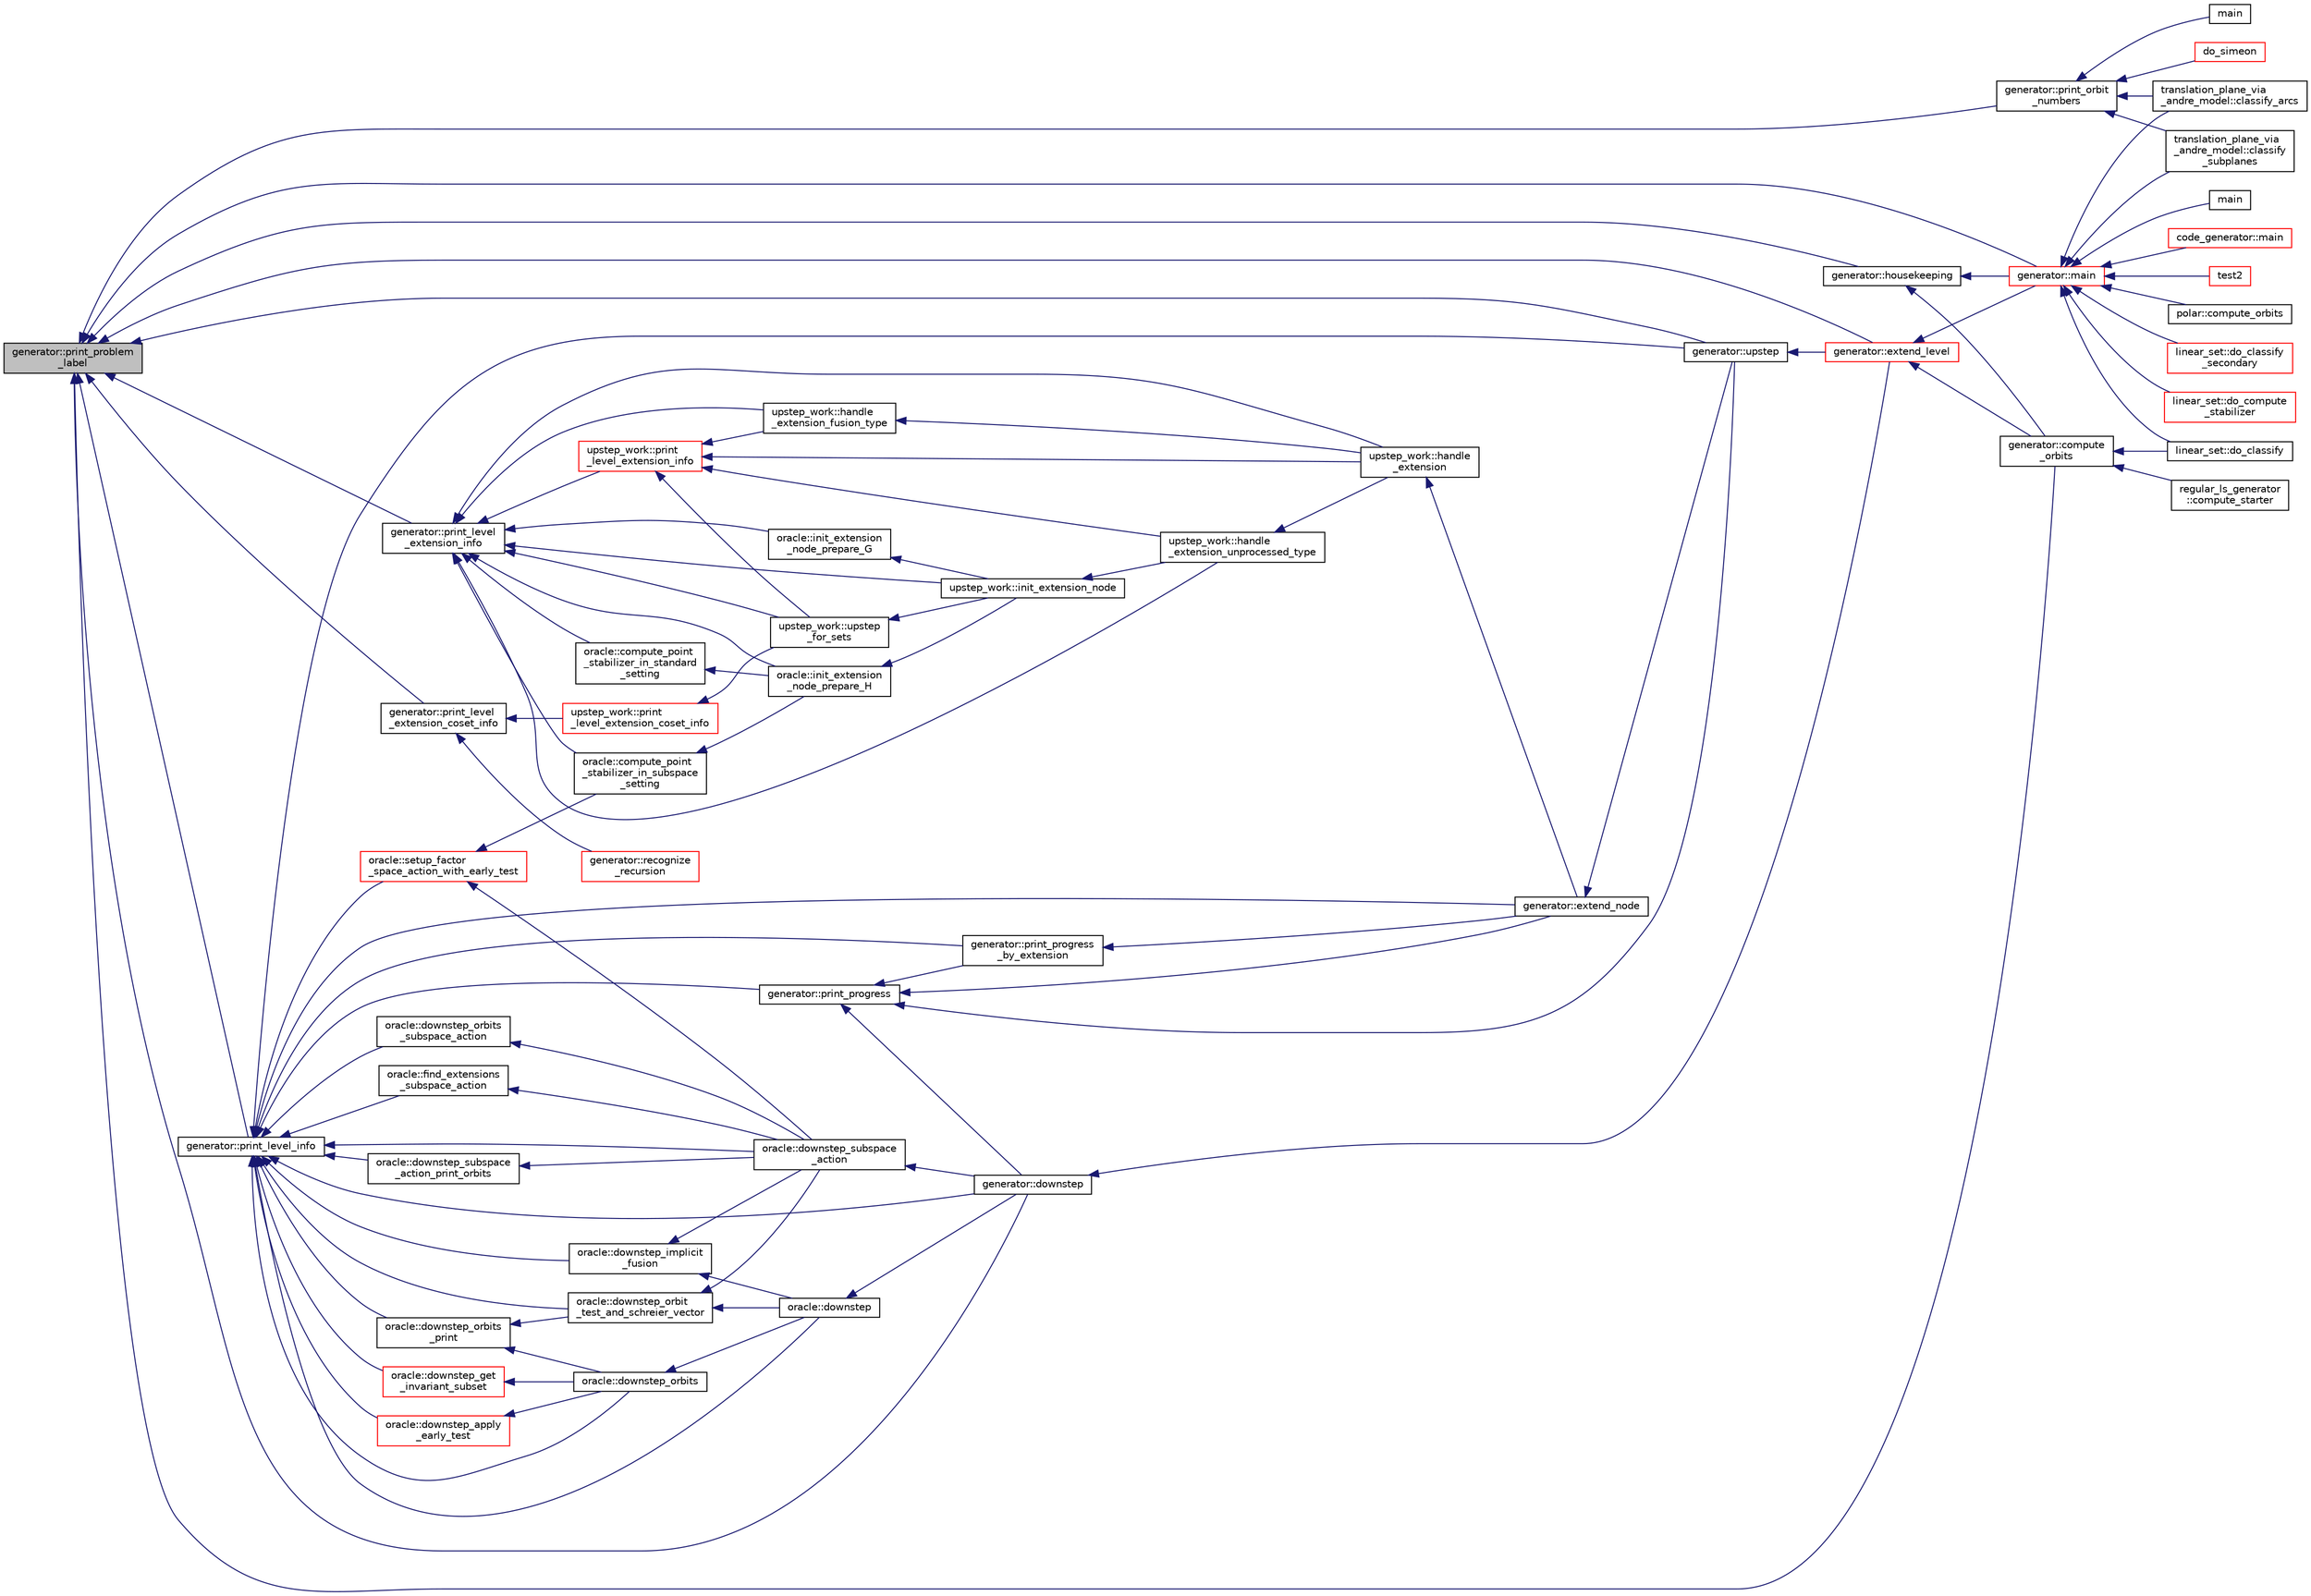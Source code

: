 digraph "generator::print_problem_label"
{
  edge [fontname="Helvetica",fontsize="10",labelfontname="Helvetica",labelfontsize="10"];
  node [fontname="Helvetica",fontsize="10",shape=record];
  rankdir="LR";
  Node18477 [label="generator::print_problem\l_label",height=0.2,width=0.4,color="black", fillcolor="grey75", style="filled", fontcolor="black"];
  Node18477 -> Node18478 [dir="back",color="midnightblue",fontsize="10",style="solid",fontname="Helvetica"];
  Node18478 [label="generator::print_orbit\l_numbers",height=0.2,width=0.4,color="black", fillcolor="white", style="filled",URL="$d7/d73/classgenerator.html#a9da74456f2e9b3dffb36ca05815bb3da"];
  Node18478 -> Node18479 [dir="back",color="midnightblue",fontsize="10",style="solid",fontname="Helvetica"];
  Node18479 [label="main",height=0.2,width=0.4,color="black", fillcolor="white", style="filled",URL="$d9/d5f/example__fano__plane_8_c.html#ae66f6b31b5ad750f1fe042a706a4e3d4"];
  Node18478 -> Node18480 [dir="back",color="midnightblue",fontsize="10",style="solid",fontname="Helvetica"];
  Node18480 [label="do_simeon",height=0.2,width=0.4,color="red", fillcolor="white", style="filled",URL="$d5/d13/simeon_8_c.html#a36cf3f9cb484fa44da7a7dfcbe9385d0"];
  Node18478 -> Node18482 [dir="back",color="midnightblue",fontsize="10",style="solid",fontname="Helvetica"];
  Node18482 [label="translation_plane_via\l_andre_model::classify_arcs",height=0.2,width=0.4,color="black", fillcolor="white", style="filled",URL="$d1/dcc/classtranslation__plane__via__andre__model.html#ac8f002e812a8b152d41e806688601c5e"];
  Node18478 -> Node18483 [dir="back",color="midnightblue",fontsize="10",style="solid",fontname="Helvetica"];
  Node18483 [label="translation_plane_via\l_andre_model::classify\l_subplanes",height=0.2,width=0.4,color="black", fillcolor="white", style="filled",URL="$d1/dcc/classtranslation__plane__via__andre__model.html#a794fefa95f0a7f7b887133375988ee55"];
  Node18477 -> Node18484 [dir="back",color="midnightblue",fontsize="10",style="solid",fontname="Helvetica"];
  Node18484 [label="generator::print_level_info",height=0.2,width=0.4,color="black", fillcolor="white", style="filled",URL="$d7/d73/classgenerator.html#aeef1b9fe6115b67be42d7cb3206fddd2"];
  Node18484 -> Node18485 [dir="back",color="midnightblue",fontsize="10",style="solid",fontname="Helvetica"];
  Node18485 [label="generator::print_progress\l_by_extension",height=0.2,width=0.4,color="black", fillcolor="white", style="filled",URL="$d7/d73/classgenerator.html#a027dc8a7d19a8bfd6cf3ecaab3878ec5"];
  Node18485 -> Node18486 [dir="back",color="midnightblue",fontsize="10",style="solid",fontname="Helvetica"];
  Node18486 [label="generator::extend_node",height=0.2,width=0.4,color="black", fillcolor="white", style="filled",URL="$d7/d73/classgenerator.html#ac71fa071cf218f54cdd9306a541744ae"];
  Node18486 -> Node18487 [dir="back",color="midnightblue",fontsize="10",style="solid",fontname="Helvetica"];
  Node18487 [label="generator::upstep",height=0.2,width=0.4,color="black", fillcolor="white", style="filled",URL="$d7/d73/classgenerator.html#ae0f2cebdabc821837f633656d7b0fdfe"];
  Node18487 -> Node18488 [dir="back",color="midnightblue",fontsize="10",style="solid",fontname="Helvetica"];
  Node18488 [label="generator::extend_level",height=0.2,width=0.4,color="red", fillcolor="white", style="filled",URL="$d7/d73/classgenerator.html#a91b84d80ccec0cd2136bc221c30e0f8e"];
  Node18488 -> Node18497 [dir="back",color="midnightblue",fontsize="10",style="solid",fontname="Helvetica"];
  Node18497 [label="generator::compute\l_orbits",height=0.2,width=0.4,color="black", fillcolor="white", style="filled",URL="$d7/d73/classgenerator.html#a23989bc20ecaaed39c4119c758367f40"];
  Node18497 -> Node18498 [dir="back",color="midnightblue",fontsize="10",style="solid",fontname="Helvetica"];
  Node18498 [label="regular_ls_generator\l::compute_starter",height=0.2,width=0.4,color="black", fillcolor="white", style="filled",URL="$d2/dd8/classregular__ls__generator.html#aa38907741058694a73194b02ceb4a53d"];
  Node18497 -> Node18499 [dir="back",color="midnightblue",fontsize="10",style="solid",fontname="Helvetica"];
  Node18499 [label="linear_set::do_classify",height=0.2,width=0.4,color="black", fillcolor="white", style="filled",URL="$dd/d86/classlinear__set.html#a3eb2dbce7fa8b71901dfc12f288ddd0c"];
  Node18488 -> Node18500 [dir="back",color="midnightblue",fontsize="10",style="solid",fontname="Helvetica"];
  Node18500 [label="generator::main",height=0.2,width=0.4,color="red", fillcolor="white", style="filled",URL="$d7/d73/classgenerator.html#a01abff8e9f231bf0d82e2e8e0061f242"];
  Node18500 -> Node18501 [dir="back",color="midnightblue",fontsize="10",style="solid",fontname="Helvetica"];
  Node18501 [label="main",height=0.2,width=0.4,color="black", fillcolor="white", style="filled",URL="$d2/d11/codes_8h.html#a217dbf8b442f20279ea00b898af96f52"];
  Node18500 -> Node18502 [dir="back",color="midnightblue",fontsize="10",style="solid",fontname="Helvetica"];
  Node18502 [label="code_generator::main",height=0.2,width=0.4,color="red", fillcolor="white", style="filled",URL="$db/d37/classcode__generator.html#ab3cf3a306e4032c2b471ac95321c599f"];
  Node18500 -> Node18504 [dir="back",color="midnightblue",fontsize="10",style="solid",fontname="Helvetica"];
  Node18504 [label="test2",height=0.2,width=0.4,color="red", fillcolor="white", style="filled",URL="$d9/db0/factor__space_8_c.html#a39d73a812e5fd8f1bc111e948368cb10"];
  Node18500 -> Node18506 [dir="back",color="midnightblue",fontsize="10",style="solid",fontname="Helvetica"];
  Node18506 [label="polar::compute_orbits",height=0.2,width=0.4,color="black", fillcolor="white", style="filled",URL="$da/d1c/classpolar.html#ac4c3c4f95d14c74ff4a3ec3f3479a1da"];
  Node18500 -> Node18499 [dir="back",color="midnightblue",fontsize="10",style="solid",fontname="Helvetica"];
  Node18500 -> Node18507 [dir="back",color="midnightblue",fontsize="10",style="solid",fontname="Helvetica"];
  Node18507 [label="linear_set::do_classify\l_secondary",height=0.2,width=0.4,color="red", fillcolor="white", style="filled",URL="$dd/d86/classlinear__set.html#a47eb7f9995f3343abd3bdfbf9a9a9162"];
  Node18500 -> Node18492 [dir="back",color="midnightblue",fontsize="10",style="solid",fontname="Helvetica"];
  Node18492 [label="linear_set::do_compute\l_stabilizer",height=0.2,width=0.4,color="red", fillcolor="white", style="filled",URL="$dd/d86/classlinear__set.html#ae8f58ded28fb5370f4459cca42b7463b"];
  Node18500 -> Node18482 [dir="back",color="midnightblue",fontsize="10",style="solid",fontname="Helvetica"];
  Node18500 -> Node18483 [dir="back",color="midnightblue",fontsize="10",style="solid",fontname="Helvetica"];
  Node18484 -> Node18551 [dir="back",color="midnightblue",fontsize="10",style="solid",fontname="Helvetica"];
  Node18551 [label="generator::print_progress",height=0.2,width=0.4,color="black", fillcolor="white", style="filled",URL="$d7/d73/classgenerator.html#ab1bc556218cd131c802ed1e137ccc4ae"];
  Node18551 -> Node18485 [dir="back",color="midnightblue",fontsize="10",style="solid",fontname="Helvetica"];
  Node18551 -> Node18552 [dir="back",color="midnightblue",fontsize="10",style="solid",fontname="Helvetica"];
  Node18552 [label="generator::downstep",height=0.2,width=0.4,color="black", fillcolor="white", style="filled",URL="$d7/d73/classgenerator.html#ad90bc284af0b5f5beae960a0bd7a5b43"];
  Node18552 -> Node18488 [dir="back",color="midnightblue",fontsize="10",style="solid",fontname="Helvetica"];
  Node18551 -> Node18487 [dir="back",color="midnightblue",fontsize="10",style="solid",fontname="Helvetica"];
  Node18551 -> Node18486 [dir="back",color="midnightblue",fontsize="10",style="solid",fontname="Helvetica"];
  Node18484 -> Node18552 [dir="back",color="midnightblue",fontsize="10",style="solid",fontname="Helvetica"];
  Node18484 -> Node18487 [dir="back",color="midnightblue",fontsize="10",style="solid",fontname="Helvetica"];
  Node18484 -> Node18486 [dir="back",color="midnightblue",fontsize="10",style="solid",fontname="Helvetica"];
  Node18484 -> Node18553 [dir="back",color="midnightblue",fontsize="10",style="solid",fontname="Helvetica"];
  Node18553 [label="oracle::downstep",height=0.2,width=0.4,color="black", fillcolor="white", style="filled",URL="$d7/da7/classoracle.html#a4fbc6710b45e5af5c2fb5bc3aa6d3bb1"];
  Node18553 -> Node18552 [dir="back",color="midnightblue",fontsize="10",style="solid",fontname="Helvetica"];
  Node18484 -> Node18554 [dir="back",color="midnightblue",fontsize="10",style="solid",fontname="Helvetica"];
  Node18554 [label="oracle::downstep_orbits",height=0.2,width=0.4,color="black", fillcolor="white", style="filled",URL="$d7/da7/classoracle.html#a65ea623f3a7b2e3dba4e29638207bc53"];
  Node18554 -> Node18553 [dir="back",color="midnightblue",fontsize="10",style="solid",fontname="Helvetica"];
  Node18484 -> Node18555 [dir="back",color="midnightblue",fontsize="10",style="solid",fontname="Helvetica"];
  Node18555 [label="oracle::downstep_orbit\l_test_and_schreier_vector",height=0.2,width=0.4,color="black", fillcolor="white", style="filled",URL="$d7/da7/classoracle.html#a140c3df3ca2f645e364b5cd644c088ab"];
  Node18555 -> Node18553 [dir="back",color="midnightblue",fontsize="10",style="solid",fontname="Helvetica"];
  Node18555 -> Node18556 [dir="back",color="midnightblue",fontsize="10",style="solid",fontname="Helvetica"];
  Node18556 [label="oracle::downstep_subspace\l_action",height=0.2,width=0.4,color="black", fillcolor="white", style="filled",URL="$d7/da7/classoracle.html#a26f568b84b1ca2c24f619278ac88c407"];
  Node18556 -> Node18552 [dir="back",color="midnightblue",fontsize="10",style="solid",fontname="Helvetica"];
  Node18484 -> Node18557 [dir="back",color="midnightblue",fontsize="10",style="solid",fontname="Helvetica"];
  Node18557 [label="oracle::downstep_implicit\l_fusion",height=0.2,width=0.4,color="black", fillcolor="white", style="filled",URL="$d7/da7/classoracle.html#ae005e5c6d24107f3ca3462ffb94e379e"];
  Node18557 -> Node18553 [dir="back",color="midnightblue",fontsize="10",style="solid",fontname="Helvetica"];
  Node18557 -> Node18556 [dir="back",color="midnightblue",fontsize="10",style="solid",fontname="Helvetica"];
  Node18484 -> Node18558 [dir="back",color="midnightblue",fontsize="10",style="solid",fontname="Helvetica"];
  Node18558 [label="oracle::downstep_get\l_invariant_subset",height=0.2,width=0.4,color="red", fillcolor="white", style="filled",URL="$d7/da7/classoracle.html#ae2540e94ee617a407069f976739cfd71"];
  Node18558 -> Node18554 [dir="back",color="midnightblue",fontsize="10",style="solid",fontname="Helvetica"];
  Node18484 -> Node18561 [dir="back",color="midnightblue",fontsize="10",style="solid",fontname="Helvetica"];
  Node18561 [label="oracle::downstep_apply\l_early_test",height=0.2,width=0.4,color="red", fillcolor="white", style="filled",URL="$d7/da7/classoracle.html#ac774d80f30c7e58e1e87c891ca3ec814"];
  Node18561 -> Node18554 [dir="back",color="midnightblue",fontsize="10",style="solid",fontname="Helvetica"];
  Node18484 -> Node18572 [dir="back",color="midnightblue",fontsize="10",style="solid",fontname="Helvetica"];
  Node18572 [label="oracle::downstep_orbits\l_print",height=0.2,width=0.4,color="black", fillcolor="white", style="filled",URL="$d7/da7/classoracle.html#a7c267cd92618aacf63d6fb3d8730df33"];
  Node18572 -> Node18554 [dir="back",color="midnightblue",fontsize="10",style="solid",fontname="Helvetica"];
  Node18572 -> Node18555 [dir="back",color="midnightblue",fontsize="10",style="solid",fontname="Helvetica"];
  Node18484 -> Node18573 [dir="back",color="midnightblue",fontsize="10",style="solid",fontname="Helvetica"];
  Node18573 [label="oracle::setup_factor\l_space_action_with_early_test",height=0.2,width=0.4,color="red", fillcolor="white", style="filled",URL="$d7/da7/classoracle.html#a7c26a85886666829e9727df91d2f01ad"];
  Node18573 -> Node18574 [dir="back",color="midnightblue",fontsize="10",style="solid",fontname="Helvetica"];
  Node18574 [label="oracle::compute_point\l_stabilizer_in_subspace\l_setting",height=0.2,width=0.4,color="black", fillcolor="white", style="filled",URL="$d7/da7/classoracle.html#ac88b56b30c84a4b5cd9b75869d468025"];
  Node18574 -> Node18575 [dir="back",color="midnightblue",fontsize="10",style="solid",fontname="Helvetica"];
  Node18575 [label="oracle::init_extension\l_node_prepare_H",height=0.2,width=0.4,color="black", fillcolor="white", style="filled",URL="$d7/da7/classoracle.html#a6a121e9674bbd011685430a95dbc1b77"];
  Node18575 -> Node18576 [dir="back",color="midnightblue",fontsize="10",style="solid",fontname="Helvetica"];
  Node18576 [label="upstep_work::init_extension_node",height=0.2,width=0.4,color="black", fillcolor="white", style="filled",URL="$d2/dd6/classupstep__work.html#ad74931a4c6dc97102d405a755433297d"];
  Node18576 -> Node18577 [dir="back",color="midnightblue",fontsize="10",style="solid",fontname="Helvetica"];
  Node18577 [label="upstep_work::handle\l_extension_unprocessed_type",height=0.2,width=0.4,color="black", fillcolor="white", style="filled",URL="$d2/dd6/classupstep__work.html#a4687dfab87eb7d0646cb79008dd3d32d"];
  Node18577 -> Node18578 [dir="back",color="midnightblue",fontsize="10",style="solid",fontname="Helvetica"];
  Node18578 [label="upstep_work::handle\l_extension",height=0.2,width=0.4,color="black", fillcolor="white", style="filled",URL="$d2/dd6/classupstep__work.html#ad8ba22a74e9884f92e11340b24e6a6d6"];
  Node18578 -> Node18486 [dir="back",color="midnightblue",fontsize="10",style="solid",fontname="Helvetica"];
  Node18573 -> Node18556 [dir="back",color="midnightblue",fontsize="10",style="solid",fontname="Helvetica"];
  Node18484 -> Node18556 [dir="back",color="midnightblue",fontsize="10",style="solid",fontname="Helvetica"];
  Node18484 -> Node18583 [dir="back",color="midnightblue",fontsize="10",style="solid",fontname="Helvetica"];
  Node18583 [label="oracle::downstep_subspace\l_action_print_orbits",height=0.2,width=0.4,color="black", fillcolor="white", style="filled",URL="$d7/da7/classoracle.html#aa23545cebae0fe4f46a689641c775c92"];
  Node18583 -> Node18556 [dir="back",color="midnightblue",fontsize="10",style="solid",fontname="Helvetica"];
  Node18484 -> Node18584 [dir="back",color="midnightblue",fontsize="10",style="solid",fontname="Helvetica"];
  Node18584 [label="oracle::downstep_orbits\l_subspace_action",height=0.2,width=0.4,color="black", fillcolor="white", style="filled",URL="$d7/da7/classoracle.html#adcf946d772e92646c47cf264764d85a6"];
  Node18584 -> Node18556 [dir="back",color="midnightblue",fontsize="10",style="solid",fontname="Helvetica"];
  Node18484 -> Node18585 [dir="back",color="midnightblue",fontsize="10",style="solid",fontname="Helvetica"];
  Node18585 [label="oracle::find_extensions\l_subspace_action",height=0.2,width=0.4,color="black", fillcolor="white", style="filled",URL="$d7/da7/classoracle.html#a7fde1637fd91cd998a4857c135a6c512"];
  Node18585 -> Node18556 [dir="back",color="midnightblue",fontsize="10",style="solid",fontname="Helvetica"];
  Node18477 -> Node18586 [dir="back",color="midnightblue",fontsize="10",style="solid",fontname="Helvetica"];
  Node18586 [label="generator::print_level\l_extension_info",height=0.2,width=0.4,color="black", fillcolor="white", style="filled",URL="$d7/d73/classgenerator.html#aa771f96ac28c2c79e029e3d66b3b2942"];
  Node18586 -> Node18587 [dir="back",color="midnightblue",fontsize="10",style="solid",fontname="Helvetica"];
  Node18587 [label="oracle::init_extension\l_node_prepare_G",height=0.2,width=0.4,color="black", fillcolor="white", style="filled",URL="$d7/da7/classoracle.html#afa9983d0c22028563d6a6b812c888b32"];
  Node18587 -> Node18576 [dir="back",color="midnightblue",fontsize="10",style="solid",fontname="Helvetica"];
  Node18586 -> Node18575 [dir="back",color="midnightblue",fontsize="10",style="solid",fontname="Helvetica"];
  Node18586 -> Node18574 [dir="back",color="midnightblue",fontsize="10",style="solid",fontname="Helvetica"];
  Node18586 -> Node18588 [dir="back",color="midnightblue",fontsize="10",style="solid",fontname="Helvetica"];
  Node18588 [label="oracle::compute_point\l_stabilizer_in_standard\l_setting",height=0.2,width=0.4,color="black", fillcolor="white", style="filled",URL="$d7/da7/classoracle.html#afa7b2b71cd2ccbb807a740d6e1085982"];
  Node18588 -> Node18575 [dir="back",color="midnightblue",fontsize="10",style="solid",fontname="Helvetica"];
  Node18586 -> Node18578 [dir="back",color="midnightblue",fontsize="10",style="solid",fontname="Helvetica"];
  Node18586 -> Node18589 [dir="back",color="midnightblue",fontsize="10",style="solid",fontname="Helvetica"];
  Node18589 [label="upstep_work::handle\l_extension_fusion_type",height=0.2,width=0.4,color="black", fillcolor="white", style="filled",URL="$d2/dd6/classupstep__work.html#a36d44fd802b8b56c9ae1d64485e5f396"];
  Node18589 -> Node18578 [dir="back",color="midnightblue",fontsize="10",style="solid",fontname="Helvetica"];
  Node18586 -> Node18577 [dir="back",color="midnightblue",fontsize="10",style="solid",fontname="Helvetica"];
  Node18586 -> Node18576 [dir="back",color="midnightblue",fontsize="10",style="solid",fontname="Helvetica"];
  Node18586 -> Node18590 [dir="back",color="midnightblue",fontsize="10",style="solid",fontname="Helvetica"];
  Node18590 [label="upstep_work::upstep\l_for_sets",height=0.2,width=0.4,color="black", fillcolor="white", style="filled",URL="$d2/dd6/classupstep__work.html#acbfe3d5e23c38c3dc8f5908e0bc5bf1b"];
  Node18590 -> Node18576 [dir="back",color="midnightblue",fontsize="10",style="solid",fontname="Helvetica"];
  Node18586 -> Node18591 [dir="back",color="midnightblue",fontsize="10",style="solid",fontname="Helvetica"];
  Node18591 [label="upstep_work::print\l_level_extension_info",height=0.2,width=0.4,color="red", fillcolor="white", style="filled",URL="$d2/dd6/classupstep__work.html#a367fb897ab6fe9cd94c511a1931d4dc7"];
  Node18591 -> Node18578 [dir="back",color="midnightblue",fontsize="10",style="solid",fontname="Helvetica"];
  Node18591 -> Node18589 [dir="back",color="midnightblue",fontsize="10",style="solid",fontname="Helvetica"];
  Node18591 -> Node18577 [dir="back",color="midnightblue",fontsize="10",style="solid",fontname="Helvetica"];
  Node18591 -> Node18590 [dir="back",color="midnightblue",fontsize="10",style="solid",fontname="Helvetica"];
  Node18477 -> Node18593 [dir="back",color="midnightblue",fontsize="10",style="solid",fontname="Helvetica"];
  Node18593 [label="generator::print_level\l_extension_coset_info",height=0.2,width=0.4,color="black", fillcolor="white", style="filled",URL="$d7/d73/classgenerator.html#a89c72f79f883c8b241c958c4c9107bc1"];
  Node18593 -> Node18594 [dir="back",color="midnightblue",fontsize="10",style="solid",fontname="Helvetica"];
  Node18594 [label="generator::recognize\l_recursion",height=0.2,width=0.4,color="red", fillcolor="white", style="filled",URL="$d7/d73/classgenerator.html#aaa01a7f679c27da5a9602b31c66d47ee"];
  Node18593 -> Node18603 [dir="back",color="midnightblue",fontsize="10",style="solid",fontname="Helvetica"];
  Node18603 [label="upstep_work::print\l_level_extension_coset_info",height=0.2,width=0.4,color="red", fillcolor="white", style="filled",URL="$d2/dd6/classupstep__work.html#a30abe055c26f63cf6279de866b8584dc"];
  Node18603 -> Node18590 [dir="back",color="midnightblue",fontsize="10",style="solid",fontname="Helvetica"];
  Node18477 -> Node18497 [dir="back",color="midnightblue",fontsize="10",style="solid",fontname="Helvetica"];
  Node18477 -> Node18500 [dir="back",color="midnightblue",fontsize="10",style="solid",fontname="Helvetica"];
  Node18477 -> Node18488 [dir="back",color="midnightblue",fontsize="10",style="solid",fontname="Helvetica"];
  Node18477 -> Node18552 [dir="back",color="midnightblue",fontsize="10",style="solid",fontname="Helvetica"];
  Node18477 -> Node18487 [dir="back",color="midnightblue",fontsize="10",style="solid",fontname="Helvetica"];
  Node18477 -> Node18608 [dir="back",color="midnightblue",fontsize="10",style="solid",fontname="Helvetica"];
  Node18608 [label="generator::housekeeping",height=0.2,width=0.4,color="black", fillcolor="white", style="filled",URL="$d7/d73/classgenerator.html#aaf2bd92e8f74eb9fbc3244a6dde6f78c"];
  Node18608 -> Node18497 [dir="back",color="midnightblue",fontsize="10",style="solid",fontname="Helvetica"];
  Node18608 -> Node18500 [dir="back",color="midnightblue",fontsize="10",style="solid",fontname="Helvetica"];
}
